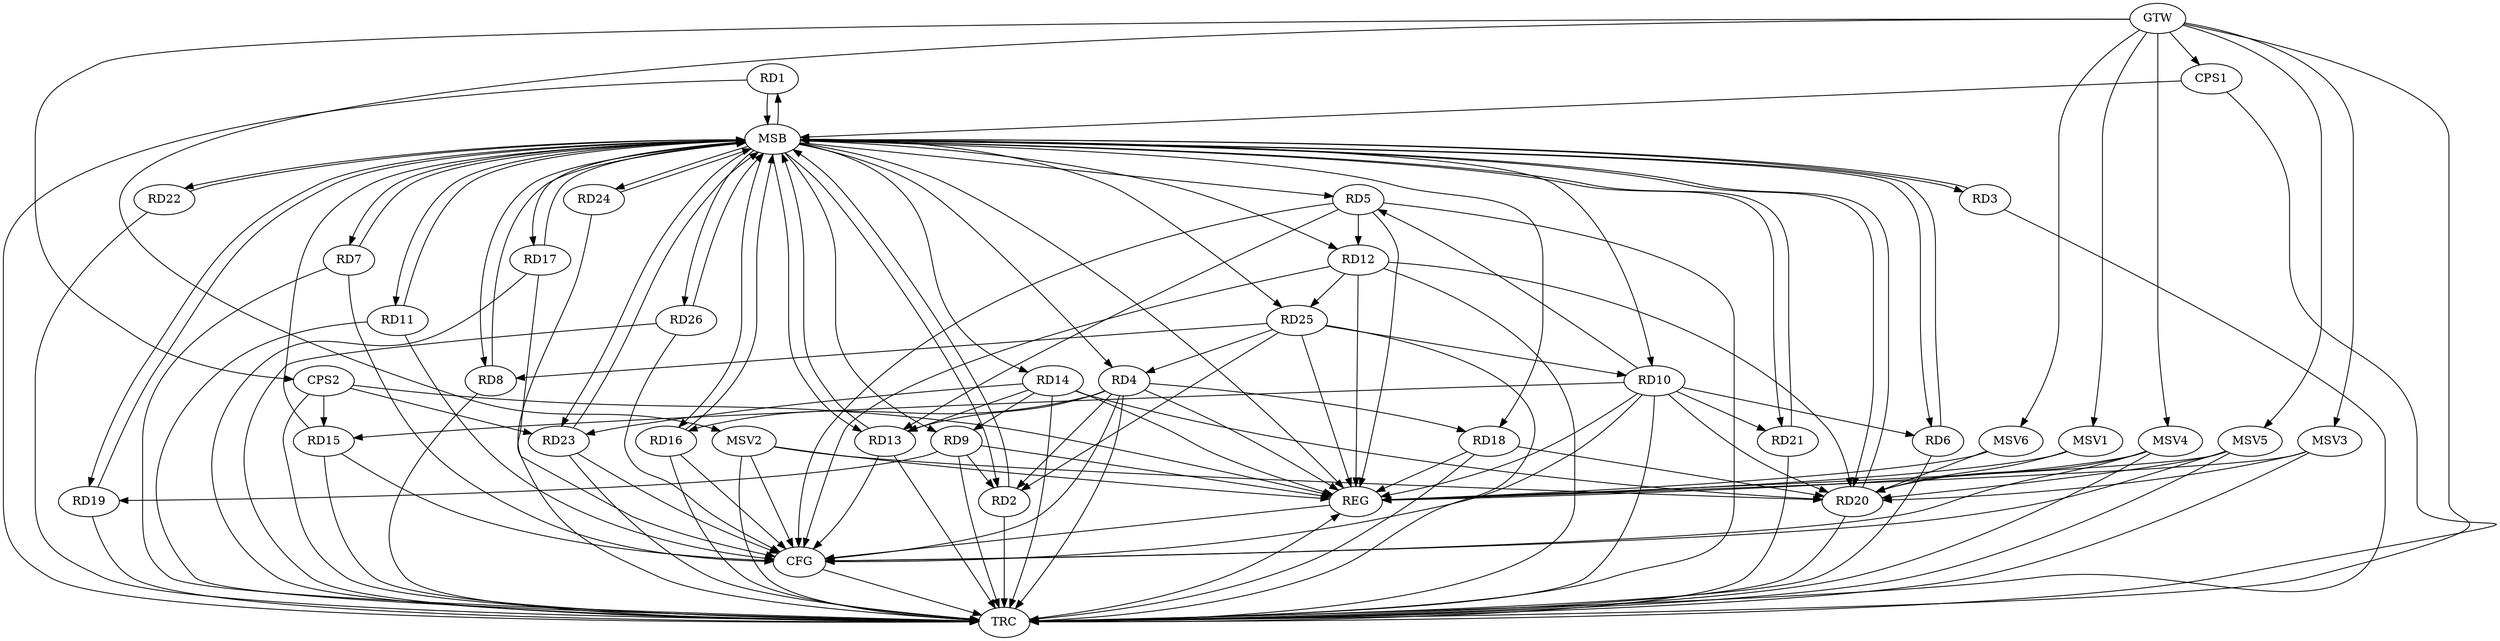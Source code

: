 strict digraph G {
  RD1 [ label="RD1" ];
  RD2 [ label="RD2" ];
  RD3 [ label="RD3" ];
  RD4 [ label="RD4" ];
  RD5 [ label="RD5" ];
  RD6 [ label="RD6" ];
  RD7 [ label="RD7" ];
  RD8 [ label="RD8" ];
  RD9 [ label="RD9" ];
  RD10 [ label="RD10" ];
  RD11 [ label="RD11" ];
  RD12 [ label="RD12" ];
  RD13 [ label="RD13" ];
  RD14 [ label="RD14" ];
  RD15 [ label="RD15" ];
  RD16 [ label="RD16" ];
  RD17 [ label="RD17" ];
  RD18 [ label="RD18" ];
  RD19 [ label="RD19" ];
  RD20 [ label="RD20" ];
  RD21 [ label="RD21" ];
  RD22 [ label="RD22" ];
  RD23 [ label="RD23" ];
  RD24 [ label="RD24" ];
  RD25 [ label="RD25" ];
  RD26 [ label="RD26" ];
  CPS1 [ label="CPS1" ];
  CPS2 [ label="CPS2" ];
  GTW [ label="GTW" ];
  REG [ label="REG" ];
  MSB [ label="MSB" ];
  CFG [ label="CFG" ];
  TRC [ label="TRC" ];
  MSV1 [ label="MSV1" ];
  MSV2 [ label="MSV2" ];
  MSV3 [ label="MSV3" ];
  MSV4 [ label="MSV4" ];
  MSV5 [ label="MSV5" ];
  MSV6 [ label="MSV6" ];
  RD4 -> RD2;
  RD9 -> RD2;
  RD25 -> RD2;
  RD4 -> RD13;
  RD4 -> RD16;
  RD4 -> RD18;
  RD25 -> RD4;
  RD10 -> RD5;
  RD5 -> RD12;
  RD5 -> RD13;
  RD10 -> RD6;
  RD25 -> RD8;
  RD14 -> RD9;
  RD9 -> RD19;
  RD10 -> RD15;
  RD10 -> RD20;
  RD10 -> RD21;
  RD25 -> RD10;
  RD12 -> RD20;
  RD12 -> RD25;
  RD14 -> RD13;
  RD14 -> RD20;
  RD14 -> RD23;
  RD18 -> RD20;
  CPS2 -> RD23;
  CPS2 -> RD15;
  GTW -> CPS1;
  GTW -> CPS2;
  RD4 -> REG;
  RD5 -> REG;
  RD9 -> REG;
  RD10 -> REG;
  RD12 -> REG;
  RD14 -> REG;
  RD18 -> REG;
  RD25 -> REG;
  CPS2 -> REG;
  RD1 -> MSB;
  MSB -> RD20;
  MSB -> REG;
  RD2 -> MSB;
  MSB -> RD7;
  MSB -> RD8;
  MSB -> RD23;
  RD3 -> MSB;
  MSB -> RD10;
  MSB -> RD16;
  MSB -> RD18;
  RD6 -> MSB;
  MSB -> RD14;
  MSB -> RD19;
  MSB -> RD24;
  RD7 -> MSB;
  MSB -> RD2;
  RD8 -> MSB;
  RD11 -> MSB;
  MSB -> RD25;
  RD13 -> MSB;
  RD15 -> MSB;
  MSB -> RD13;
  MSB -> RD26;
  RD16 -> MSB;
  MSB -> RD6;
  MSB -> RD9;
  MSB -> RD21;
  MSB -> RD22;
  RD17 -> MSB;
  MSB -> RD1;
  MSB -> RD11;
  RD19 -> MSB;
  MSB -> RD3;
  RD20 -> MSB;
  RD21 -> MSB;
  MSB -> RD5;
  RD22 -> MSB;
  MSB -> RD4;
  RD23 -> MSB;
  RD24 -> MSB;
  MSB -> RD17;
  RD26 -> MSB;
  CPS1 -> MSB;
  MSB -> RD12;
  RD15 -> CFG;
  RD5 -> CFG;
  RD4 -> CFG;
  RD16 -> CFG;
  RD12 -> CFG;
  RD17 -> CFG;
  RD10 -> CFG;
  RD13 -> CFG;
  RD7 -> CFG;
  RD11 -> CFG;
  RD23 -> CFG;
  RD26 -> CFG;
  REG -> CFG;
  RD1 -> TRC;
  RD2 -> TRC;
  RD3 -> TRC;
  RD4 -> TRC;
  RD5 -> TRC;
  RD6 -> TRC;
  RD7 -> TRC;
  RD8 -> TRC;
  RD9 -> TRC;
  RD10 -> TRC;
  RD11 -> TRC;
  RD12 -> TRC;
  RD13 -> TRC;
  RD14 -> TRC;
  RD15 -> TRC;
  RD16 -> TRC;
  RD17 -> TRC;
  RD18 -> TRC;
  RD19 -> TRC;
  RD20 -> TRC;
  RD21 -> TRC;
  RD22 -> TRC;
  RD23 -> TRC;
  RD24 -> TRC;
  RD25 -> TRC;
  RD26 -> TRC;
  CPS1 -> TRC;
  CPS2 -> TRC;
  GTW -> TRC;
  CFG -> TRC;
  TRC -> REG;
  MSV1 -> RD20;
  MSV2 -> RD20;
  MSV3 -> RD20;
  MSV4 -> RD20;
  MSV5 -> RD20;
  MSV6 -> RD20;
  GTW -> MSV1;
  MSV1 -> REG;
  GTW -> MSV2;
  MSV2 -> REG;
  MSV2 -> TRC;
  MSV2 -> CFG;
  GTW -> MSV3;
  MSV3 -> REG;
  MSV3 -> TRC;
  GTW -> MSV4;
  MSV4 -> REG;
  MSV4 -> TRC;
  MSV4 -> CFG;
  GTW -> MSV5;
  MSV5 -> REG;
  MSV5 -> TRC;
  MSV5 -> CFG;
  GTW -> MSV6;
  MSV6 -> REG;
}
